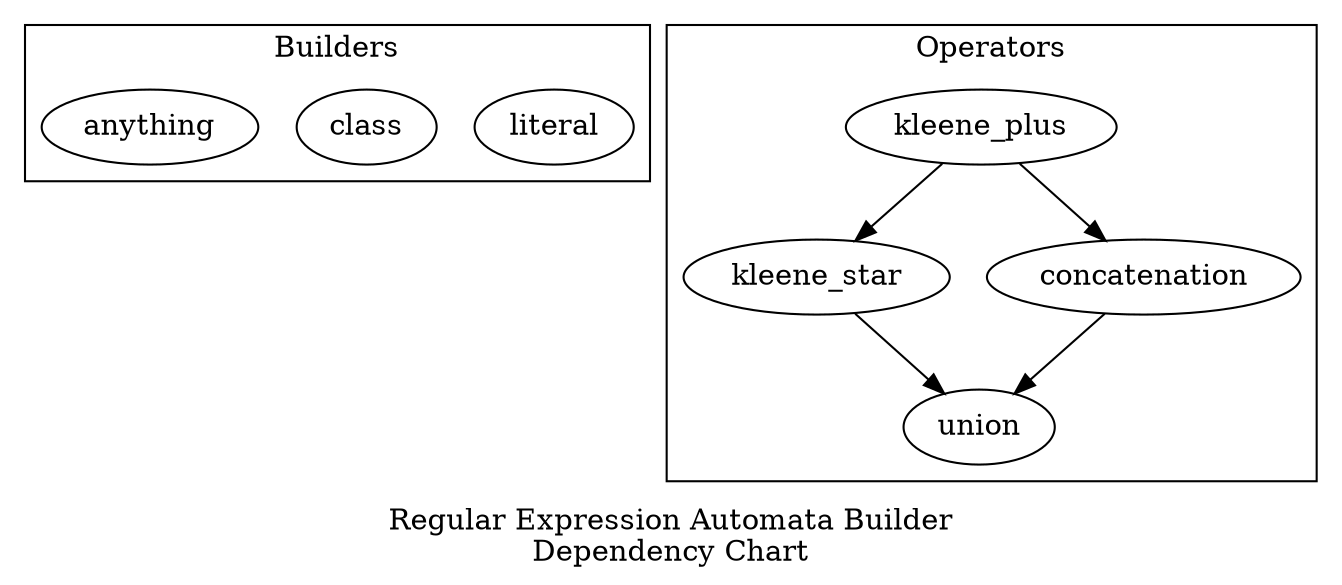 digraph
{
    label="Regular Expression Automata Builder\nDependency Chart";

    subgraph cluster_lexeme
    {
        label="Builders";
        literal,class,anything;
    }

    subgraph cluster_automata {
        label="Operators";
        kleene_star,union,concatenation,kleene_plus;
        concatenation,kleene_star->union;
        kleene_plus->concatenation,kleene_star;
    }
}
